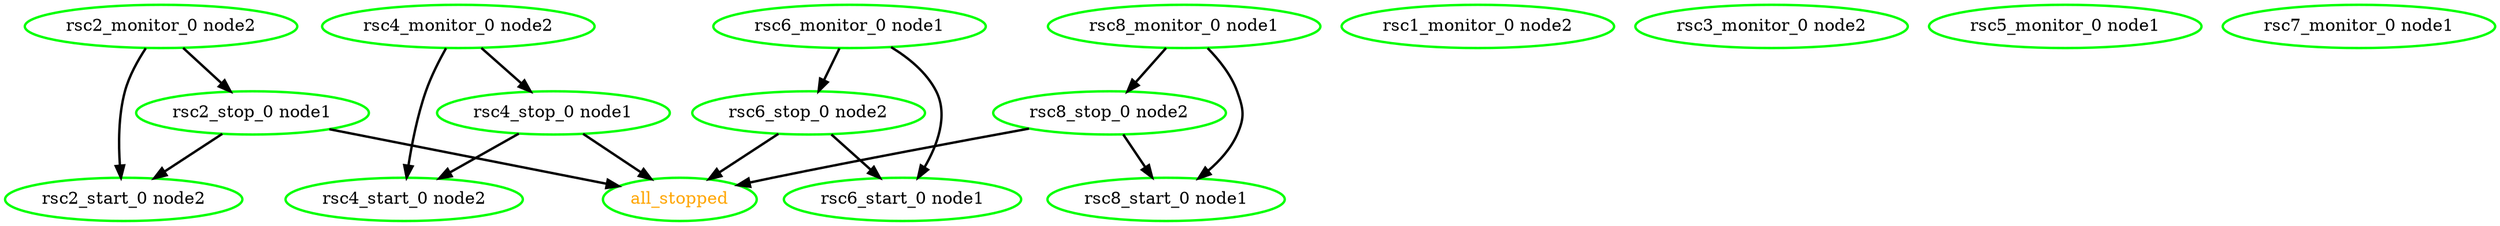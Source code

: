  digraph "g" {
"all_stopped" [ style=bold color="green" fontcolor="orange" ]
"rsc1_monitor_0 node2" [ style=bold color="green" fontcolor="black" ]
"rsc2_monitor_0 node2" -> "rsc2_start_0 node2" [ style = bold]
"rsc2_monitor_0 node2" -> "rsc2_stop_0 node1" [ style = bold]
"rsc2_monitor_0 node2" [ style=bold color="green" fontcolor="black" ]
"rsc2_start_0 node2" [ style=bold color="green" fontcolor="black" ]
"rsc2_stop_0 node1" -> "all_stopped" [ style = bold]
"rsc2_stop_0 node1" -> "rsc2_start_0 node2" [ style = bold]
"rsc2_stop_0 node1" [ style=bold color="green" fontcolor="black" ]
"rsc3_monitor_0 node2" [ style=bold color="green" fontcolor="black" ]
"rsc4_monitor_0 node2" -> "rsc4_start_0 node2" [ style = bold]
"rsc4_monitor_0 node2" -> "rsc4_stop_0 node1" [ style = bold]
"rsc4_monitor_0 node2" [ style=bold color="green" fontcolor="black" ]
"rsc4_start_0 node2" [ style=bold color="green" fontcolor="black" ]
"rsc4_stop_0 node1" -> "all_stopped" [ style = bold]
"rsc4_stop_0 node1" -> "rsc4_start_0 node2" [ style = bold]
"rsc4_stop_0 node1" [ style=bold color="green" fontcolor="black" ]
"rsc5_monitor_0 node1" [ style=bold color="green" fontcolor="black" ]
"rsc6_monitor_0 node1" -> "rsc6_start_0 node1" [ style = bold]
"rsc6_monitor_0 node1" -> "rsc6_stop_0 node2" [ style = bold]
"rsc6_monitor_0 node1" [ style=bold color="green" fontcolor="black" ]
"rsc6_start_0 node1" [ style=bold color="green" fontcolor="black" ]
"rsc6_stop_0 node2" -> "all_stopped" [ style = bold]
"rsc6_stop_0 node2" -> "rsc6_start_0 node1" [ style = bold]
"rsc6_stop_0 node2" [ style=bold color="green" fontcolor="black" ]
"rsc7_monitor_0 node1" [ style=bold color="green" fontcolor="black" ]
"rsc8_monitor_0 node1" -> "rsc8_start_0 node1" [ style = bold]
"rsc8_monitor_0 node1" -> "rsc8_stop_0 node2" [ style = bold]
"rsc8_monitor_0 node1" [ style=bold color="green" fontcolor="black" ]
"rsc8_start_0 node1" [ style=bold color="green" fontcolor="black" ]
"rsc8_stop_0 node2" -> "all_stopped" [ style = bold]
"rsc8_stop_0 node2" -> "rsc8_start_0 node1" [ style = bold]
"rsc8_stop_0 node2" [ style=bold color="green" fontcolor="black" ]
}
